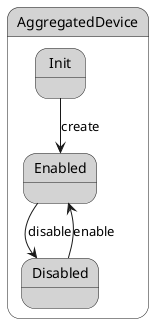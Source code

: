 @startuml



state AggregatedDevice #lightgray {

    state Init #lightgray {
    }

    state Enabled #lightgray {
    }

    state Disabled #lightgray {
    }

}


Init --> Enabled : create

Enabled --> Disabled : disable

Disabled --> Enabled : enable




@enduml
